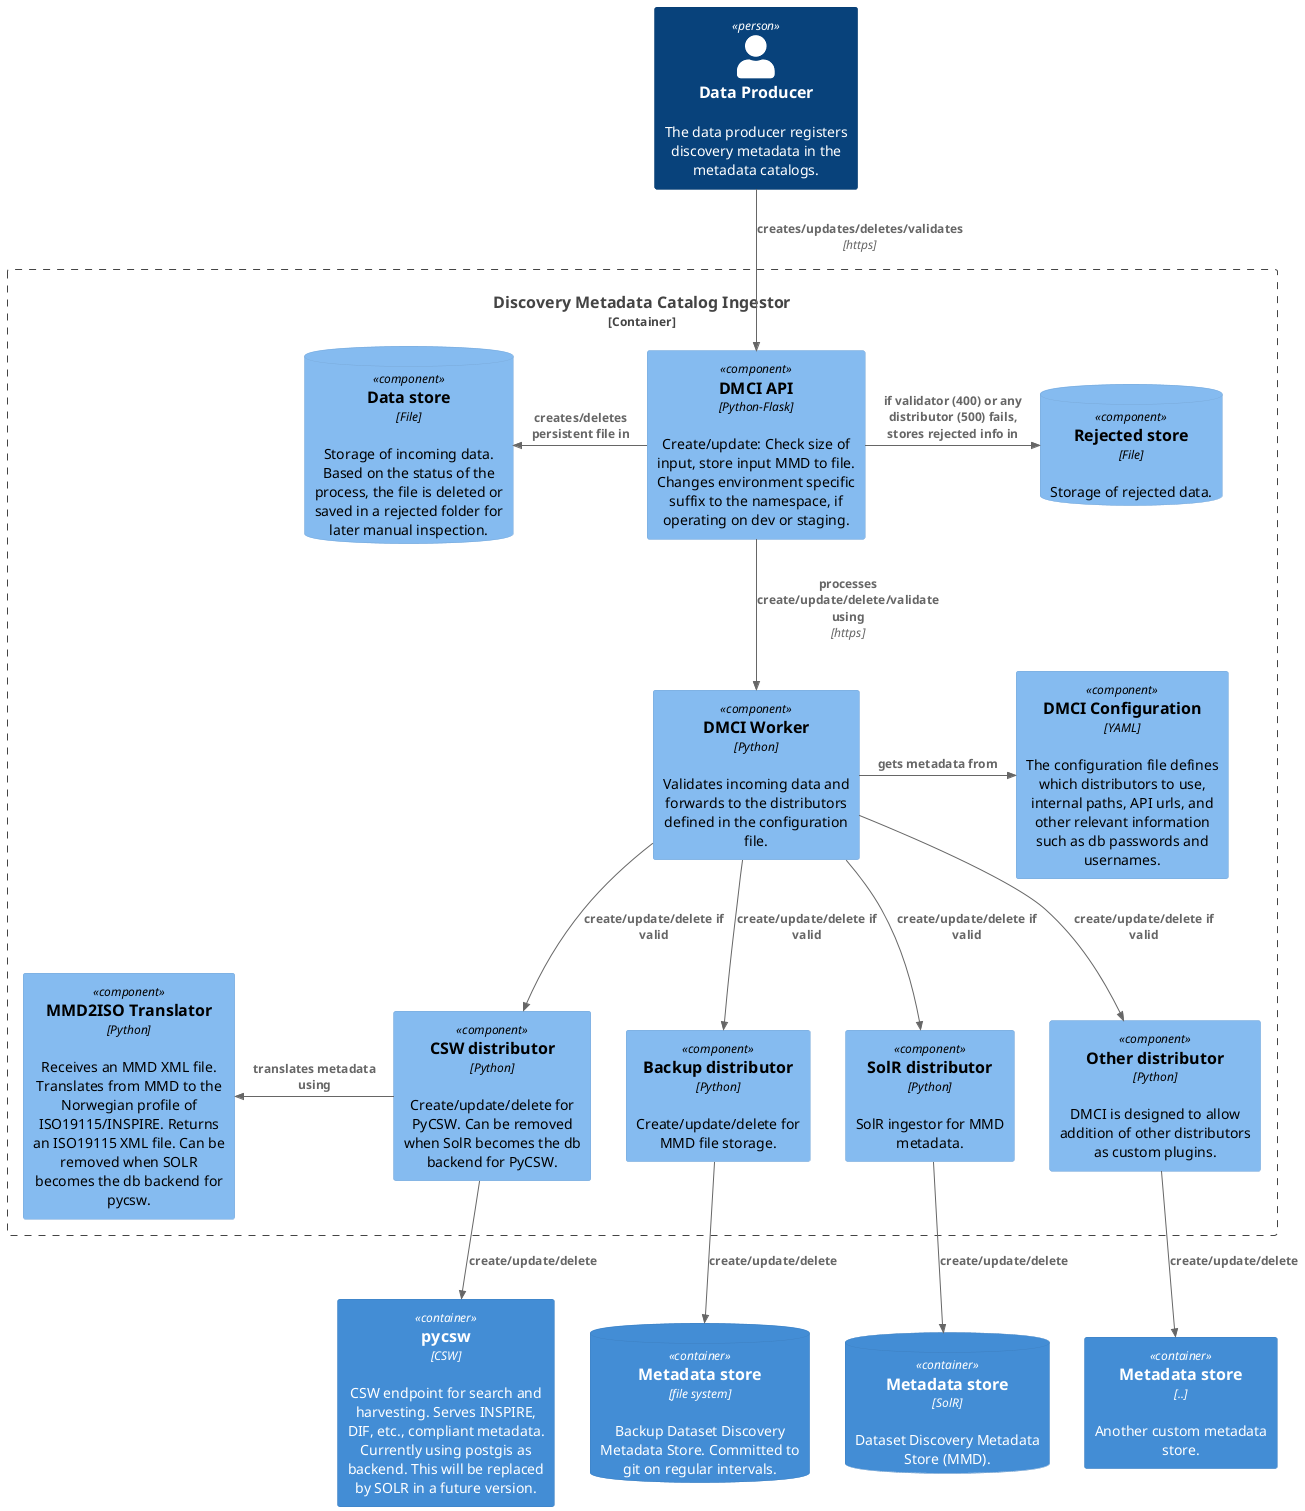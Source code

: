 @startuml dmci-component-diagram
'!include https://raw.githubusercontent.com/plantuml-stdlib/C4-PlantUML/master/C4_Component.puml
!include <C4/C4_Component>

Person(producer, "Data Producer", "The data producer registers discovery metadata in the metadata catalogs.")

ContainerDb(file, "Metadata store", "file system", "Backup Dataset Discovery Metadata Store. Committed to git on regular intervals.")
ContainerDb(solr, "Metadata store", "SolR", "Dataset Discovery Metadata Store (MMD).")
Container(csapi, "pycsw", "CSW", "CSW endpoint for search and harvesting. Serves INSPIRE, DIF, etc., compliant metadata. Currently using postgis as backend. This will be replaced by SOLR in a future version.")
Container(other, "Metadata store", "..", "Another custom metadata store.")

Container_Boundary(dmci, "Discovery Metadata Catalog Ingestor"){
  Component(api, "DMCI API", "Python-Flask", "Create/update: Check size of input, store input MMD to file. Changes environment specific suffix to the namespace, if operating on dev or staging.")

  ComponentDb(db, "Data store", "File", "Storage of incoming data. Based on the status of the process, the file is deleted or saved in a rejected folder for later manual inspection.")

  Component(worker, "DMCI Worker", "Python", "Validates incoming data and forwards to the distributors defined in the configuration file.")

  Component(config, "DMCI Configuration", "YAML", "The configuration file defines which distributors to use, internal paths, API urls, and other relevant information such as db passwords and usernames.")

  Component(filedist, "Backup distributor", "Python", "Create/update/delete for MMD file storage.")
  Component(solrdist, "SolR distributor", "Python", "SolR ingestor for MMD metadata.")
  Component(cswdist, "CSW distributor", "Python", "Create/update/delete for PyCSW. Can be removed when SolR becomes the db backend for PyCSW.")
  Component(plugin, "Other distributor", "Python", "DMCI is designed to allow addition of other distributors as custom plugins.")

  Component(translator, "MMD2ISO Translator", "Python", "Receives an MMD XML file. Translates from MMD to the Norwegian profile of ISO19115/INSPIRE. Returns an ISO19115 XML file. Can be removed when SOLR becomes the db backend for pycsw.")

  'ComponentDb(db, "Data store", "File", "Storage of incoming data.")
  ComponentDb(rejected, "Rejected store", "File", "Storage of rejected data.")
}

Rel(producer, api, "creates/updates/deletes/validates", "https")
Rel_L(api, db, "creates/deletes persistent file in")
Rel_R(api, rejected, "if validator (400) or any distributor (500) fails, stores rejected info in")
Rel(api, worker, "processes create/update/delete/validate using", "https")

Rel_R(worker, config, "gets metadata from")
Rel(worker, filedist, "create/update/delete if valid")
Rel(worker, solrdist, "create/update/delete if valid")
Rel(worker, cswdist, "create/update/delete if valid")
Rel(worker, plugin, "create/update/delete if valid")

Rel_L(cswdist, translator, "translates metadata using")

Rel(filedist, file, "create/update/delete")
Rel(solrdist, solr, "create/update/delete")
Rel(cswdist, csapi, "create/update/delete")
Rel(plugin, other, "create/update/delete")

@enduml
